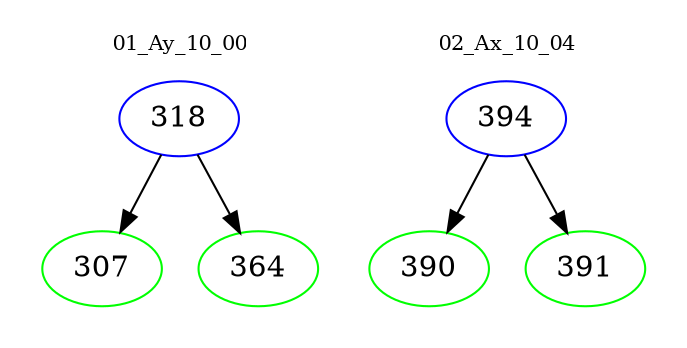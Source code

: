 digraph{
subgraph cluster_0 {
color = white
label = "01_Ay_10_00";
fontsize=10;
T0_318 [label="318", color="blue"]
T0_318 -> T0_307 [color="black"]
T0_307 [label="307", color="green"]
T0_318 -> T0_364 [color="black"]
T0_364 [label="364", color="green"]
}
subgraph cluster_1 {
color = white
label = "02_Ax_10_04";
fontsize=10;
T1_394 [label="394", color="blue"]
T1_394 -> T1_390 [color="black"]
T1_390 [label="390", color="green"]
T1_394 -> T1_391 [color="black"]
T1_391 [label="391", color="green"]
}
}
